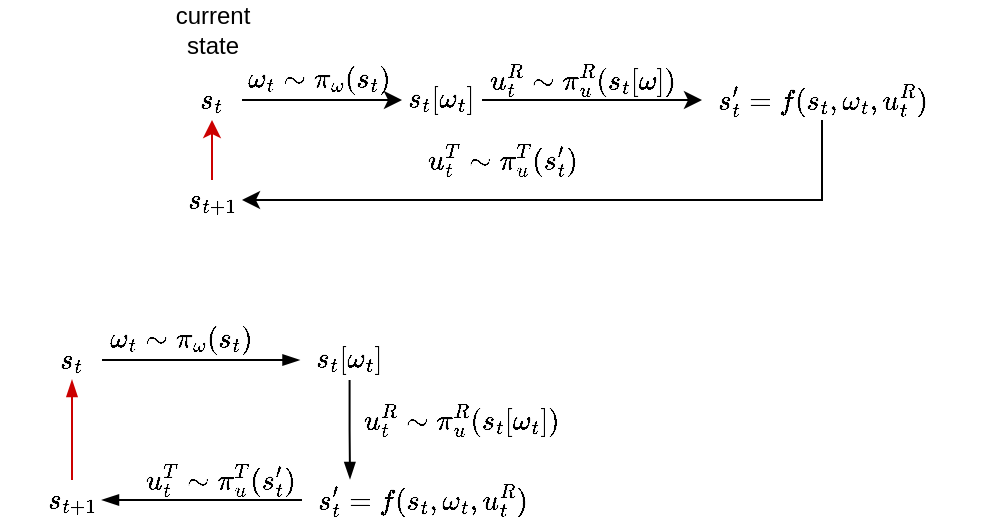 <mxfile version="20.2.1" type="github">
  <diagram id="YEqAD06Po20m_3K28W4k" name="第 1 页">
    <mxGraphModel dx="517" dy="257" grid="1" gridSize="10" guides="1" tooltips="1" connect="1" arrows="1" fold="1" page="1" pageScale="1" pageWidth="827" pageHeight="1169" math="1" shadow="0">
      <root>
        <mxCell id="0" />
        <mxCell id="1" parent="0" />
        <mxCell id="0tqSXEhejETz4-rDevBD-1" style="edgeStyle=orthogonalEdgeStyle;rounded=0;orthogonalLoop=1;jettySize=auto;html=1;entryX=0.2;entryY=-0.027;entryDx=0;entryDy=0;entryPerimeter=0;endArrow=blockThin;endFill=1;" edge="1" parent="1" source="kMUc5lqd8g3AfHBIOACf-19" target="kMUc5lqd8g3AfHBIOACf-24">
          <mxGeometry relative="1" as="geometry" />
        </mxCell>
        <mxCell id="kMUc5lqd8g3AfHBIOACf-19" value="$$s_t[\omega_t]$$" style="text;html=1;strokeColor=none;fillColor=none;align=center;verticalAlign=middle;whiteSpace=wrap;rounded=0;" parent="1" vertex="1">
          <mxGeometry x="248.75" y="240" width="50" height="20" as="geometry" />
        </mxCell>
        <mxCell id="kMUc5lqd8g3AfHBIOACf-28" style="edgeStyle=orthogonalEdgeStyle;rounded=0;orthogonalLoop=1;jettySize=auto;html=1;entryX=0;entryY=0.5;entryDx=0;entryDy=0;endArrow=blockThin;endFill=1;" parent="1" source="kMUc5lqd8g3AfHBIOACf-20" target="kMUc5lqd8g3AfHBIOACf-19" edge="1">
          <mxGeometry relative="1" as="geometry" />
        </mxCell>
        <mxCell id="kMUc5lqd8g3AfHBIOACf-20" value="&lt;span style=&quot;&quot;&gt;$$s_t$$&lt;/span&gt;" style="text;html=1;strokeColor=none;fillColor=none;align=center;verticalAlign=middle;whiteSpace=wrap;rounded=0;" parent="1" vertex="1">
          <mxGeometry x="120" y="240" width="30" height="20" as="geometry" />
        </mxCell>
        <mxCell id="kMUc5lqd8g3AfHBIOACf-21" value="&lt;span style=&quot;&quot;&gt;$$\omega_t\sim\pi_\omega(s_t)$$&lt;/span&gt;" style="text;html=1;strokeColor=none;fillColor=none;align=center;verticalAlign=middle;whiteSpace=wrap;rounded=0;" parent="1" vertex="1">
          <mxGeometry x="150" y="230" width="80" height="20" as="geometry" />
        </mxCell>
        <mxCell id="kMUc5lqd8g3AfHBIOACf-22" value="&lt;span style=&quot;&quot;&gt;$$u_t^T \sim&amp;nbsp;\pi_u^T(s_t&#39;)$$&lt;/span&gt;" style="text;html=1;strokeColor=none;fillColor=none;align=center;verticalAlign=middle;whiteSpace=wrap;rounded=0;" parent="1" vertex="1">
          <mxGeometry x="168.75" y="300" width="80" height="20" as="geometry" />
        </mxCell>
        <mxCell id="kMUc5lqd8g3AfHBIOACf-30" style="edgeStyle=orthogonalEdgeStyle;rounded=0;orthogonalLoop=1;jettySize=auto;html=1;entryX=0.5;entryY=1;entryDx=0;entryDy=0;fontColor=#CC0000;strokeColor=#CC0000;endArrow=blockThin;endFill=1;" parent="1" source="kMUc5lqd8g3AfHBIOACf-23" target="kMUc5lqd8g3AfHBIOACf-20" edge="1">
          <mxGeometry relative="1" as="geometry" />
        </mxCell>
        <mxCell id="kMUc5lqd8g3AfHBIOACf-23" value="&lt;span style=&quot;&quot;&gt;$$s_{t+1}$$&lt;/span&gt;" style="text;html=1;strokeColor=none;fillColor=none;align=center;verticalAlign=middle;whiteSpace=wrap;rounded=0;" parent="1" vertex="1">
          <mxGeometry x="120" y="310" width="30" height="20" as="geometry" />
        </mxCell>
        <mxCell id="kMUc5lqd8g3AfHBIOACf-31" style="edgeStyle=orthogonalEdgeStyle;rounded=0;orthogonalLoop=1;jettySize=auto;html=1;entryX=1;entryY=0.5;entryDx=0;entryDy=0;endArrow=blockThin;endFill=1;" parent="1" source="kMUc5lqd8g3AfHBIOACf-24" target="kMUc5lqd8g3AfHBIOACf-23" edge="1">
          <mxGeometry relative="1" as="geometry" />
        </mxCell>
        <mxCell id="kMUc5lqd8g3AfHBIOACf-24" value="&lt;span style=&quot;&quot;&gt;$$s_t&#39;=f(s_t,\omega_t,u_t^R)$$&lt;/span&gt;" style="text;html=1;strokeColor=none;fillColor=none;align=center;verticalAlign=middle;whiteSpace=wrap;rounded=0;" parent="1" vertex="1">
          <mxGeometry x="250" y="310" width="120" height="20" as="geometry" />
        </mxCell>
        <mxCell id="kMUc5lqd8g3AfHBIOACf-25" value="&lt;span style=&quot;&quot;&gt;$$u_t^R \sim&amp;nbsp;\pi_u^R(s_t[\omega_t])$$&lt;/span&gt;" style="text;html=1;strokeColor=none;fillColor=none;align=center;verticalAlign=middle;whiteSpace=wrap;rounded=0;" parent="1" vertex="1">
          <mxGeometry x="280" y="270" width="100" height="20" as="geometry" />
        </mxCell>
        <mxCell id="kMUc5lqd8g3AfHBIOACf-47" style="edgeStyle=orthogonalEdgeStyle;rounded=0;orthogonalLoop=1;jettySize=auto;html=1;fontFamily=Helvetica;fontSize=12;fontColor=#000000;strokeColor=#000000;" parent="1" source="kMUc5lqd8g3AfHBIOACf-36" target="kMUc5lqd8g3AfHBIOACf-44" edge="1">
          <mxGeometry relative="1" as="geometry" />
        </mxCell>
        <mxCell id="kMUc5lqd8g3AfHBIOACf-36" value="$$s_t[\omega_t]$$" style="text;html=1;strokeColor=none;fillColor=none;align=center;verticalAlign=middle;whiteSpace=wrap;rounded=0;" parent="1" vertex="1">
          <mxGeometry x="300" y="110" width="40" height="20" as="geometry" />
        </mxCell>
        <mxCell id="kMUc5lqd8g3AfHBIOACf-48" style="edgeStyle=orthogonalEdgeStyle;rounded=0;orthogonalLoop=1;jettySize=auto;html=1;fontFamily=Helvetica;fontSize=12;fontColor=#000000;strokeColor=#000000;" parent="1" source="kMUc5lqd8g3AfHBIOACf-38" target="kMUc5lqd8g3AfHBIOACf-36" edge="1">
          <mxGeometry relative="1" as="geometry" />
        </mxCell>
        <mxCell id="kMUc5lqd8g3AfHBIOACf-38" value="&lt;span style=&quot;&quot;&gt;$$s_t$$&lt;/span&gt;" style="text;html=1;strokeColor=none;fillColor=none;align=center;verticalAlign=middle;whiteSpace=wrap;rounded=0;" parent="1" vertex="1">
          <mxGeometry x="190" y="110" width="30" height="20" as="geometry" />
        </mxCell>
        <mxCell id="kMUc5lqd8g3AfHBIOACf-39" value="&lt;span style=&quot;&quot;&gt;$$\omega_t\sim\pi_\omega(s_t)$$&lt;/span&gt;" style="text;html=1;strokeColor=none;fillColor=none;align=center;verticalAlign=middle;whiteSpace=wrap;rounded=0;" parent="1" vertex="1">
          <mxGeometry x="218.75" y="100" width="80" height="20" as="geometry" />
        </mxCell>
        <mxCell id="kMUc5lqd8g3AfHBIOACf-40" value="&lt;span style=&quot;&quot;&gt;$$u_t^T \sim&amp;nbsp;\pi_u^T(s_t&#39;)$$&lt;/span&gt;" style="text;html=1;strokeColor=none;fillColor=none;align=center;verticalAlign=middle;whiteSpace=wrap;rounded=0;" parent="1" vertex="1">
          <mxGeometry x="310" y="140" width="80" height="20" as="geometry" />
        </mxCell>
        <mxCell id="kMUc5lqd8g3AfHBIOACf-41" style="edgeStyle=orthogonalEdgeStyle;rounded=0;orthogonalLoop=1;jettySize=auto;html=1;entryX=0.5;entryY=1;entryDx=0;entryDy=0;fontColor=#CC0000;strokeColor=#CC0000;" parent="1" source="kMUc5lqd8g3AfHBIOACf-42" target="kMUc5lqd8g3AfHBIOACf-38" edge="1">
          <mxGeometry relative="1" as="geometry" />
        </mxCell>
        <mxCell id="kMUc5lqd8g3AfHBIOACf-42" value="&lt;span style=&quot;&quot;&gt;$$s_{t+1}$$&lt;/span&gt;" style="text;html=1;strokeColor=none;fillColor=none;align=center;verticalAlign=middle;whiteSpace=wrap;rounded=0;" parent="1" vertex="1">
          <mxGeometry x="190" y="160" width="30" height="20" as="geometry" />
        </mxCell>
        <mxCell id="kMUc5lqd8g3AfHBIOACf-49" style="edgeStyle=orthogonalEdgeStyle;rounded=0;orthogonalLoop=1;jettySize=auto;html=1;fontFamily=Helvetica;fontSize=12;fontColor=#000000;strokeColor=#000000;entryX=1;entryY=0.5;entryDx=0;entryDy=0;" parent="1" source="kMUc5lqd8g3AfHBIOACf-44" target="kMUc5lqd8g3AfHBIOACf-42" edge="1">
          <mxGeometry relative="1" as="geometry">
            <mxPoint x="510" y="180" as="targetPoint" />
            <Array as="points">
              <mxPoint x="510" y="170" />
              <mxPoint x="220" y="170" />
            </Array>
          </mxGeometry>
        </mxCell>
        <mxCell id="kMUc5lqd8g3AfHBIOACf-44" value="&lt;span style=&quot;&quot;&gt;$$s_t&#39;=f(s_t,\omega_t,u_t^R)$$&lt;/span&gt;" style="text;html=1;strokeColor=none;fillColor=none;align=center;verticalAlign=middle;whiteSpace=wrap;rounded=0;" parent="1" vertex="1">
          <mxGeometry x="450" y="110" width="120" height="20" as="geometry" />
        </mxCell>
        <mxCell id="kMUc5lqd8g3AfHBIOACf-45" value="&lt;span style=&quot;&quot;&gt;$$u_t^R \sim&amp;nbsp;\pi_u^R(s_t[\omega])$$&lt;/span&gt;" style="text;html=1;strokeColor=none;fillColor=none;align=center;verticalAlign=middle;whiteSpace=wrap;rounded=0;" parent="1" vertex="1">
          <mxGeometry x="340" y="100" width="100" height="20" as="geometry" />
        </mxCell>
        <mxCell id="kMUc5lqd8g3AfHBIOACf-46" value="&lt;font style=&quot;font-size: 12px;&quot;&gt;current state&lt;/font&gt;" style="text;html=1;strokeColor=none;fillColor=none;align=center;verticalAlign=middle;whiteSpace=wrap;rounded=0;fontFamily=Helvetica;fontSize=12;" parent="1" vertex="1">
          <mxGeometry x="174.69" y="70" width="60.62" height="30" as="geometry" />
        </mxCell>
      </root>
    </mxGraphModel>
  </diagram>
</mxfile>
